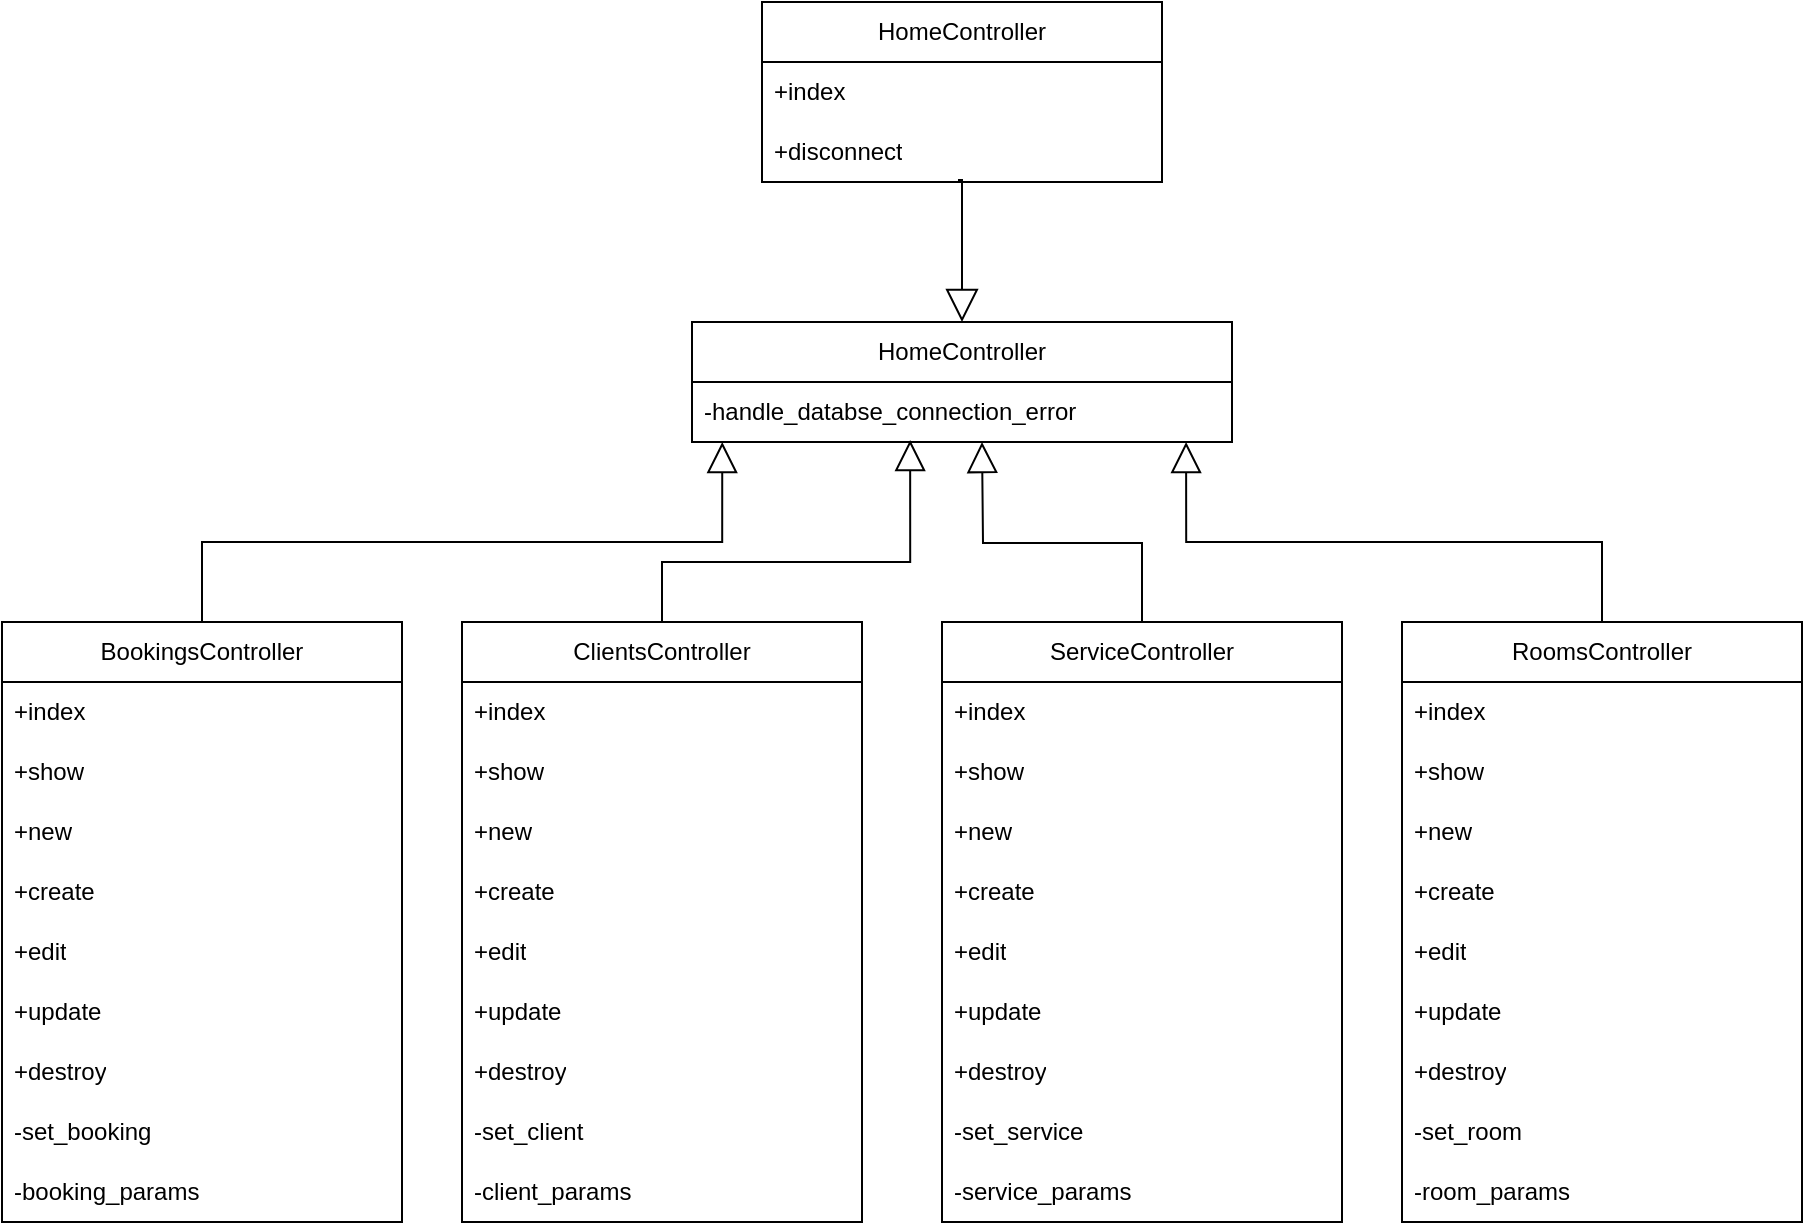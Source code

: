 <mxfile version="26.0.8">
  <diagram name="Страница — 1" id="6ExexTaSf-n3LTq5NlGr">
    <mxGraphModel dx="674" dy="1167" grid="1" gridSize="10" guides="1" tooltips="1" connect="1" arrows="1" fold="1" page="1" pageScale="1" pageWidth="1169" pageHeight="827" math="0" shadow="0">
      <root>
        <mxCell id="0" />
        <mxCell id="1" parent="0" />
        <mxCell id="w1Dab48zuU7CBBfdmjlw-81" style="edgeStyle=orthogonalEdgeStyle;rounded=0;orthogonalLoop=1;jettySize=auto;html=1;exitX=0.49;exitY=0.967;exitDx=0;exitDy=0;entryX=0.5;entryY=0;entryDx=0;entryDy=0;exitPerimeter=0;endArrow=block;endFill=0;endSize=14;" edge="1" parent="1" source="w1Dab48zuU7CBBfdmjlw-2" target="w1Dab48zuU7CBBfdmjlw-5">
          <mxGeometry relative="1" as="geometry">
            <Array as="points">
              <mxPoint x="550" y="419" />
            </Array>
          </mxGeometry>
        </mxCell>
        <mxCell id="w1Dab48zuU7CBBfdmjlw-1" value="HomeController" style="swimlane;fontStyle=0;childLayout=stackLayout;horizontal=1;startSize=30;horizontalStack=0;resizeParent=1;resizeParentMax=0;resizeLast=0;collapsible=1;marginBottom=0;whiteSpace=wrap;html=1;" vertex="1" parent="1">
          <mxGeometry x="450" y="330" width="200" height="90" as="geometry" />
        </mxCell>
        <mxCell id="w1Dab48zuU7CBBfdmjlw-56" value="+index" style="text;strokeColor=none;fillColor=none;align=left;verticalAlign=middle;spacingLeft=4;spacingRight=4;overflow=hidden;points=[[0,0.5],[1,0.5]];portConstraint=eastwest;rotatable=0;whiteSpace=wrap;html=1;" vertex="1" parent="w1Dab48zuU7CBBfdmjlw-1">
          <mxGeometry y="30" width="200" height="30" as="geometry" />
        </mxCell>
        <mxCell id="w1Dab48zuU7CBBfdmjlw-2" value="+disconnect" style="text;strokeColor=none;fillColor=none;align=left;verticalAlign=middle;spacingLeft=4;spacingRight=4;overflow=hidden;points=[[0,0.5],[1,0.5]];portConstraint=eastwest;rotatable=0;whiteSpace=wrap;html=1;" vertex="1" parent="w1Dab48zuU7CBBfdmjlw-1">
          <mxGeometry y="60" width="200" height="30" as="geometry" />
        </mxCell>
        <mxCell id="w1Dab48zuU7CBBfdmjlw-5" value="HomeController" style="swimlane;fontStyle=0;childLayout=stackLayout;horizontal=1;startSize=30;horizontalStack=0;resizeParent=1;resizeParentMax=0;resizeLast=0;collapsible=1;marginBottom=0;whiteSpace=wrap;html=1;" vertex="1" parent="1">
          <mxGeometry x="415" y="490" width="270" height="60" as="geometry" />
        </mxCell>
        <mxCell id="w1Dab48zuU7CBBfdmjlw-6" value="-handle_databse_connection_error" style="text;strokeColor=none;fillColor=none;align=left;verticalAlign=middle;spacingLeft=4;spacingRight=4;overflow=hidden;points=[[0,0.5],[1,0.5]];portConstraint=eastwest;rotatable=0;whiteSpace=wrap;html=1;" vertex="1" parent="w1Dab48zuU7CBBfdmjlw-5">
          <mxGeometry y="30" width="270" height="30" as="geometry" />
        </mxCell>
        <mxCell id="w1Dab48zuU7CBBfdmjlw-7" value="ClientsController" style="swimlane;fontStyle=0;childLayout=stackLayout;horizontal=1;startSize=30;horizontalStack=0;resizeParent=1;resizeParentMax=0;resizeLast=0;collapsible=1;marginBottom=0;whiteSpace=wrap;html=1;" vertex="1" parent="1">
          <mxGeometry x="300" y="640" width="200" height="300" as="geometry" />
        </mxCell>
        <mxCell id="w1Dab48zuU7CBBfdmjlw-47" value="+index" style="text;strokeColor=none;fillColor=none;align=left;verticalAlign=middle;spacingLeft=4;spacingRight=4;overflow=hidden;points=[[0,0.5],[1,0.5]];portConstraint=eastwest;rotatable=0;whiteSpace=wrap;html=1;" vertex="1" parent="w1Dab48zuU7CBBfdmjlw-7">
          <mxGeometry y="30" width="200" height="30" as="geometry" />
        </mxCell>
        <mxCell id="w1Dab48zuU7CBBfdmjlw-48" value="+show" style="text;strokeColor=none;fillColor=none;align=left;verticalAlign=middle;spacingLeft=4;spacingRight=4;overflow=hidden;points=[[0,0.5],[1,0.5]];portConstraint=eastwest;rotatable=0;whiteSpace=wrap;html=1;" vertex="1" parent="w1Dab48zuU7CBBfdmjlw-7">
          <mxGeometry y="60" width="200" height="30" as="geometry" />
        </mxCell>
        <mxCell id="w1Dab48zuU7CBBfdmjlw-49" value="+new" style="text;strokeColor=none;fillColor=none;align=left;verticalAlign=middle;spacingLeft=4;spacingRight=4;overflow=hidden;points=[[0,0.5],[1,0.5]];portConstraint=eastwest;rotatable=0;whiteSpace=wrap;html=1;" vertex="1" parent="w1Dab48zuU7CBBfdmjlw-7">
          <mxGeometry y="90" width="200" height="30" as="geometry" />
        </mxCell>
        <mxCell id="w1Dab48zuU7CBBfdmjlw-50" value="+create" style="text;strokeColor=none;fillColor=none;align=left;verticalAlign=middle;spacingLeft=4;spacingRight=4;overflow=hidden;points=[[0,0.5],[1,0.5]];portConstraint=eastwest;rotatable=0;whiteSpace=wrap;html=1;" vertex="1" parent="w1Dab48zuU7CBBfdmjlw-7">
          <mxGeometry y="120" width="200" height="30" as="geometry" />
        </mxCell>
        <mxCell id="w1Dab48zuU7CBBfdmjlw-51" value="+edit" style="text;strokeColor=none;fillColor=none;align=left;verticalAlign=middle;spacingLeft=4;spacingRight=4;overflow=hidden;points=[[0,0.5],[1,0.5]];portConstraint=eastwest;rotatable=0;whiteSpace=wrap;html=1;" vertex="1" parent="w1Dab48zuU7CBBfdmjlw-7">
          <mxGeometry y="150" width="200" height="30" as="geometry" />
        </mxCell>
        <mxCell id="w1Dab48zuU7CBBfdmjlw-52" value="+update" style="text;strokeColor=none;fillColor=none;align=left;verticalAlign=middle;spacingLeft=4;spacingRight=4;overflow=hidden;points=[[0,0.5],[1,0.5]];portConstraint=eastwest;rotatable=0;whiteSpace=wrap;html=1;" vertex="1" parent="w1Dab48zuU7CBBfdmjlw-7">
          <mxGeometry y="180" width="200" height="30" as="geometry" />
        </mxCell>
        <mxCell id="w1Dab48zuU7CBBfdmjlw-53" value="+destroy" style="text;strokeColor=none;fillColor=none;align=left;verticalAlign=middle;spacingLeft=4;spacingRight=4;overflow=hidden;points=[[0,0.5],[1,0.5]];portConstraint=eastwest;rotatable=0;whiteSpace=wrap;html=1;" vertex="1" parent="w1Dab48zuU7CBBfdmjlw-7">
          <mxGeometry y="210" width="200" height="30" as="geometry" />
        </mxCell>
        <mxCell id="w1Dab48zuU7CBBfdmjlw-54" value="-set_client" style="text;strokeColor=none;fillColor=none;align=left;verticalAlign=middle;spacingLeft=4;spacingRight=4;overflow=hidden;points=[[0,0.5],[1,0.5]];portConstraint=eastwest;rotatable=0;whiteSpace=wrap;html=1;" vertex="1" parent="w1Dab48zuU7CBBfdmjlw-7">
          <mxGeometry y="240" width="200" height="30" as="geometry" />
        </mxCell>
        <mxCell id="w1Dab48zuU7CBBfdmjlw-55" value="-client_params" style="text;strokeColor=none;fillColor=none;align=left;verticalAlign=middle;spacingLeft=4;spacingRight=4;overflow=hidden;points=[[0,0.5],[1,0.5]];portConstraint=eastwest;rotatable=0;whiteSpace=wrap;html=1;" vertex="1" parent="w1Dab48zuU7CBBfdmjlw-7">
          <mxGeometry y="270" width="200" height="30" as="geometry" />
        </mxCell>
        <mxCell id="w1Dab48zuU7CBBfdmjlw-9" value="ServiceController" style="swimlane;fontStyle=0;childLayout=stackLayout;horizontal=1;startSize=30;horizontalStack=0;resizeParent=1;resizeParentMax=0;resizeLast=0;collapsible=1;marginBottom=0;whiteSpace=wrap;html=1;" vertex="1" parent="1">
          <mxGeometry x="540" y="640" width="200" height="300" as="geometry" />
        </mxCell>
        <mxCell id="w1Dab48zuU7CBBfdmjlw-59" value="+index" style="text;strokeColor=none;fillColor=none;align=left;verticalAlign=middle;spacingLeft=4;spacingRight=4;overflow=hidden;points=[[0,0.5],[1,0.5]];portConstraint=eastwest;rotatable=0;whiteSpace=wrap;html=1;" vertex="1" parent="w1Dab48zuU7CBBfdmjlw-9">
          <mxGeometry y="30" width="200" height="30" as="geometry" />
        </mxCell>
        <mxCell id="w1Dab48zuU7CBBfdmjlw-60" value="+show" style="text;strokeColor=none;fillColor=none;align=left;verticalAlign=middle;spacingLeft=4;spacingRight=4;overflow=hidden;points=[[0,0.5],[1,0.5]];portConstraint=eastwest;rotatable=0;whiteSpace=wrap;html=1;" vertex="1" parent="w1Dab48zuU7CBBfdmjlw-9">
          <mxGeometry y="60" width="200" height="30" as="geometry" />
        </mxCell>
        <mxCell id="w1Dab48zuU7CBBfdmjlw-61" value="+new" style="text;strokeColor=none;fillColor=none;align=left;verticalAlign=middle;spacingLeft=4;spacingRight=4;overflow=hidden;points=[[0,0.5],[1,0.5]];portConstraint=eastwest;rotatable=0;whiteSpace=wrap;html=1;" vertex="1" parent="w1Dab48zuU7CBBfdmjlw-9">
          <mxGeometry y="90" width="200" height="30" as="geometry" />
        </mxCell>
        <mxCell id="w1Dab48zuU7CBBfdmjlw-62" value="+create" style="text;strokeColor=none;fillColor=none;align=left;verticalAlign=middle;spacingLeft=4;spacingRight=4;overflow=hidden;points=[[0,0.5],[1,0.5]];portConstraint=eastwest;rotatable=0;whiteSpace=wrap;html=1;" vertex="1" parent="w1Dab48zuU7CBBfdmjlw-9">
          <mxGeometry y="120" width="200" height="30" as="geometry" />
        </mxCell>
        <mxCell id="w1Dab48zuU7CBBfdmjlw-63" value="+edit" style="text;strokeColor=none;fillColor=none;align=left;verticalAlign=middle;spacingLeft=4;spacingRight=4;overflow=hidden;points=[[0,0.5],[1,0.5]];portConstraint=eastwest;rotatable=0;whiteSpace=wrap;html=1;" vertex="1" parent="w1Dab48zuU7CBBfdmjlw-9">
          <mxGeometry y="150" width="200" height="30" as="geometry" />
        </mxCell>
        <mxCell id="w1Dab48zuU7CBBfdmjlw-64" value="+update" style="text;strokeColor=none;fillColor=none;align=left;verticalAlign=middle;spacingLeft=4;spacingRight=4;overflow=hidden;points=[[0,0.5],[1,0.5]];portConstraint=eastwest;rotatable=0;whiteSpace=wrap;html=1;" vertex="1" parent="w1Dab48zuU7CBBfdmjlw-9">
          <mxGeometry y="180" width="200" height="30" as="geometry" />
        </mxCell>
        <mxCell id="w1Dab48zuU7CBBfdmjlw-65" value="+destroy" style="text;strokeColor=none;fillColor=none;align=left;verticalAlign=middle;spacingLeft=4;spacingRight=4;overflow=hidden;points=[[0,0.5],[1,0.5]];portConstraint=eastwest;rotatable=0;whiteSpace=wrap;html=1;" vertex="1" parent="w1Dab48zuU7CBBfdmjlw-9">
          <mxGeometry y="210" width="200" height="30" as="geometry" />
        </mxCell>
        <mxCell id="w1Dab48zuU7CBBfdmjlw-66" value="-set_service" style="text;strokeColor=none;fillColor=none;align=left;verticalAlign=middle;spacingLeft=4;spacingRight=4;overflow=hidden;points=[[0,0.5],[1,0.5]];portConstraint=eastwest;rotatable=0;whiteSpace=wrap;html=1;" vertex="1" parent="w1Dab48zuU7CBBfdmjlw-9">
          <mxGeometry y="240" width="200" height="30" as="geometry" />
        </mxCell>
        <mxCell id="w1Dab48zuU7CBBfdmjlw-67" value="-service_params" style="text;strokeColor=none;fillColor=none;align=left;verticalAlign=middle;spacingLeft=4;spacingRight=4;overflow=hidden;points=[[0,0.5],[1,0.5]];portConstraint=eastwest;rotatable=0;whiteSpace=wrap;html=1;" vertex="1" parent="w1Dab48zuU7CBBfdmjlw-9">
          <mxGeometry y="270" width="200" height="30" as="geometry" />
        </mxCell>
        <mxCell id="w1Dab48zuU7CBBfdmjlw-11" value="RoomsController" style="swimlane;fontStyle=0;childLayout=stackLayout;horizontal=1;startSize=30;horizontalStack=0;resizeParent=1;resizeParentMax=0;resizeLast=0;collapsible=1;marginBottom=0;whiteSpace=wrap;html=1;" vertex="1" parent="1">
          <mxGeometry x="770" y="640" width="200" height="300" as="geometry" />
        </mxCell>
        <mxCell id="w1Dab48zuU7CBBfdmjlw-68" value="+index" style="text;strokeColor=none;fillColor=none;align=left;verticalAlign=middle;spacingLeft=4;spacingRight=4;overflow=hidden;points=[[0,0.5],[1,0.5]];portConstraint=eastwest;rotatable=0;whiteSpace=wrap;html=1;" vertex="1" parent="w1Dab48zuU7CBBfdmjlw-11">
          <mxGeometry y="30" width="200" height="30" as="geometry" />
        </mxCell>
        <mxCell id="w1Dab48zuU7CBBfdmjlw-69" value="+show" style="text;strokeColor=none;fillColor=none;align=left;verticalAlign=middle;spacingLeft=4;spacingRight=4;overflow=hidden;points=[[0,0.5],[1,0.5]];portConstraint=eastwest;rotatable=0;whiteSpace=wrap;html=1;" vertex="1" parent="w1Dab48zuU7CBBfdmjlw-11">
          <mxGeometry y="60" width="200" height="30" as="geometry" />
        </mxCell>
        <mxCell id="w1Dab48zuU7CBBfdmjlw-70" value="+new" style="text;strokeColor=none;fillColor=none;align=left;verticalAlign=middle;spacingLeft=4;spacingRight=4;overflow=hidden;points=[[0,0.5],[1,0.5]];portConstraint=eastwest;rotatable=0;whiteSpace=wrap;html=1;" vertex="1" parent="w1Dab48zuU7CBBfdmjlw-11">
          <mxGeometry y="90" width="200" height="30" as="geometry" />
        </mxCell>
        <mxCell id="w1Dab48zuU7CBBfdmjlw-71" value="+create" style="text;strokeColor=none;fillColor=none;align=left;verticalAlign=middle;spacingLeft=4;spacingRight=4;overflow=hidden;points=[[0,0.5],[1,0.5]];portConstraint=eastwest;rotatable=0;whiteSpace=wrap;html=1;" vertex="1" parent="w1Dab48zuU7CBBfdmjlw-11">
          <mxGeometry y="120" width="200" height="30" as="geometry" />
        </mxCell>
        <mxCell id="w1Dab48zuU7CBBfdmjlw-72" value="+edit" style="text;strokeColor=none;fillColor=none;align=left;verticalAlign=middle;spacingLeft=4;spacingRight=4;overflow=hidden;points=[[0,0.5],[1,0.5]];portConstraint=eastwest;rotatable=0;whiteSpace=wrap;html=1;" vertex="1" parent="w1Dab48zuU7CBBfdmjlw-11">
          <mxGeometry y="150" width="200" height="30" as="geometry" />
        </mxCell>
        <mxCell id="w1Dab48zuU7CBBfdmjlw-73" value="+update" style="text;strokeColor=none;fillColor=none;align=left;verticalAlign=middle;spacingLeft=4;spacingRight=4;overflow=hidden;points=[[0,0.5],[1,0.5]];portConstraint=eastwest;rotatable=0;whiteSpace=wrap;html=1;" vertex="1" parent="w1Dab48zuU7CBBfdmjlw-11">
          <mxGeometry y="180" width="200" height="30" as="geometry" />
        </mxCell>
        <mxCell id="w1Dab48zuU7CBBfdmjlw-74" value="+destroy" style="text;strokeColor=none;fillColor=none;align=left;verticalAlign=middle;spacingLeft=4;spacingRight=4;overflow=hidden;points=[[0,0.5],[1,0.5]];portConstraint=eastwest;rotatable=0;whiteSpace=wrap;html=1;" vertex="1" parent="w1Dab48zuU7CBBfdmjlw-11">
          <mxGeometry y="210" width="200" height="30" as="geometry" />
        </mxCell>
        <mxCell id="w1Dab48zuU7CBBfdmjlw-75" value="-set_room" style="text;strokeColor=none;fillColor=none;align=left;verticalAlign=middle;spacingLeft=4;spacingRight=4;overflow=hidden;points=[[0,0.5],[1,0.5]];portConstraint=eastwest;rotatable=0;whiteSpace=wrap;html=1;" vertex="1" parent="w1Dab48zuU7CBBfdmjlw-11">
          <mxGeometry y="240" width="200" height="30" as="geometry" />
        </mxCell>
        <mxCell id="w1Dab48zuU7CBBfdmjlw-76" value="-room_params" style="text;strokeColor=none;fillColor=none;align=left;verticalAlign=middle;spacingLeft=4;spacingRight=4;overflow=hidden;points=[[0,0.5],[1,0.5]];portConstraint=eastwest;rotatable=0;whiteSpace=wrap;html=1;" vertex="1" parent="w1Dab48zuU7CBBfdmjlw-11">
          <mxGeometry y="270" width="200" height="30" as="geometry" />
        </mxCell>
        <mxCell id="w1Dab48zuU7CBBfdmjlw-13" value="BookingsController" style="swimlane;fontStyle=0;childLayout=stackLayout;horizontal=1;startSize=30;horizontalStack=0;resizeParent=1;resizeParentMax=0;resizeLast=0;collapsible=1;marginBottom=0;whiteSpace=wrap;html=1;" vertex="1" parent="1">
          <mxGeometry x="70" y="640" width="200" height="300" as="geometry" />
        </mxCell>
        <mxCell id="w1Dab48zuU7CBBfdmjlw-14" value="+index" style="text;strokeColor=none;fillColor=none;align=left;verticalAlign=middle;spacingLeft=4;spacingRight=4;overflow=hidden;points=[[0,0.5],[1,0.5]];portConstraint=eastwest;rotatable=0;whiteSpace=wrap;html=1;" vertex="1" parent="w1Dab48zuU7CBBfdmjlw-13">
          <mxGeometry y="30" width="200" height="30" as="geometry" />
        </mxCell>
        <mxCell id="w1Dab48zuU7CBBfdmjlw-22" value="+show" style="text;strokeColor=none;fillColor=none;align=left;verticalAlign=middle;spacingLeft=4;spacingRight=4;overflow=hidden;points=[[0,0.5],[1,0.5]];portConstraint=eastwest;rotatable=0;whiteSpace=wrap;html=1;" vertex="1" parent="w1Dab48zuU7CBBfdmjlw-13">
          <mxGeometry y="60" width="200" height="30" as="geometry" />
        </mxCell>
        <mxCell id="w1Dab48zuU7CBBfdmjlw-21" value="+new" style="text;strokeColor=none;fillColor=none;align=left;verticalAlign=middle;spacingLeft=4;spacingRight=4;overflow=hidden;points=[[0,0.5],[1,0.5]];portConstraint=eastwest;rotatable=0;whiteSpace=wrap;html=1;" vertex="1" parent="w1Dab48zuU7CBBfdmjlw-13">
          <mxGeometry y="90" width="200" height="30" as="geometry" />
        </mxCell>
        <mxCell id="w1Dab48zuU7CBBfdmjlw-20" value="+create" style="text;strokeColor=none;fillColor=none;align=left;verticalAlign=middle;spacingLeft=4;spacingRight=4;overflow=hidden;points=[[0,0.5],[1,0.5]];portConstraint=eastwest;rotatable=0;whiteSpace=wrap;html=1;" vertex="1" parent="w1Dab48zuU7CBBfdmjlw-13">
          <mxGeometry y="120" width="200" height="30" as="geometry" />
        </mxCell>
        <mxCell id="w1Dab48zuU7CBBfdmjlw-19" value="+edit" style="text;strokeColor=none;fillColor=none;align=left;verticalAlign=middle;spacingLeft=4;spacingRight=4;overflow=hidden;points=[[0,0.5],[1,0.5]];portConstraint=eastwest;rotatable=0;whiteSpace=wrap;html=1;" vertex="1" parent="w1Dab48zuU7CBBfdmjlw-13">
          <mxGeometry y="150" width="200" height="30" as="geometry" />
        </mxCell>
        <mxCell id="w1Dab48zuU7CBBfdmjlw-18" value="+update" style="text;strokeColor=none;fillColor=none;align=left;verticalAlign=middle;spacingLeft=4;spacingRight=4;overflow=hidden;points=[[0,0.5],[1,0.5]];portConstraint=eastwest;rotatable=0;whiteSpace=wrap;html=1;" vertex="1" parent="w1Dab48zuU7CBBfdmjlw-13">
          <mxGeometry y="180" width="200" height="30" as="geometry" />
        </mxCell>
        <mxCell id="w1Dab48zuU7CBBfdmjlw-17" value="+destroy" style="text;strokeColor=none;fillColor=none;align=left;verticalAlign=middle;spacingLeft=4;spacingRight=4;overflow=hidden;points=[[0,0.5],[1,0.5]];portConstraint=eastwest;rotatable=0;whiteSpace=wrap;html=1;" vertex="1" parent="w1Dab48zuU7CBBfdmjlw-13">
          <mxGeometry y="210" width="200" height="30" as="geometry" />
        </mxCell>
        <mxCell id="w1Dab48zuU7CBBfdmjlw-16" value="-set_booking" style="text;strokeColor=none;fillColor=none;align=left;verticalAlign=middle;spacingLeft=4;spacingRight=4;overflow=hidden;points=[[0,0.5],[1,0.5]];portConstraint=eastwest;rotatable=0;whiteSpace=wrap;html=1;" vertex="1" parent="w1Dab48zuU7CBBfdmjlw-13">
          <mxGeometry y="240" width="200" height="30" as="geometry" />
        </mxCell>
        <mxCell id="w1Dab48zuU7CBBfdmjlw-15" value="-booking_params" style="text;strokeColor=none;fillColor=none;align=left;verticalAlign=middle;spacingLeft=4;spacingRight=4;overflow=hidden;points=[[0,0.5],[1,0.5]];portConstraint=eastwest;rotatable=0;whiteSpace=wrap;html=1;" vertex="1" parent="w1Dab48zuU7CBBfdmjlw-13">
          <mxGeometry y="270" width="200" height="30" as="geometry" />
        </mxCell>
        <mxCell id="w1Dab48zuU7CBBfdmjlw-77" style="edgeStyle=orthogonalEdgeStyle;rounded=0;orthogonalLoop=1;jettySize=auto;html=1;exitX=0.5;exitY=0;exitDx=0;exitDy=0;entryX=0.056;entryY=1;entryDx=0;entryDy=0;entryPerimeter=0;endArrow=block;endFill=0;endSize=13;" edge="1" parent="1" source="w1Dab48zuU7CBBfdmjlw-13" target="w1Dab48zuU7CBBfdmjlw-6">
          <mxGeometry relative="1" as="geometry" />
        </mxCell>
        <mxCell id="w1Dab48zuU7CBBfdmjlw-78" style="edgeStyle=orthogonalEdgeStyle;rounded=0;orthogonalLoop=1;jettySize=auto;html=1;exitX=0.5;exitY=0;exitDx=0;exitDy=0;entryX=0.404;entryY=0.967;entryDx=0;entryDy=0;entryPerimeter=0;endSize=13;endArrow=block;endFill=0;" edge="1" parent="1" source="w1Dab48zuU7CBBfdmjlw-7" target="w1Dab48zuU7CBBfdmjlw-6">
          <mxGeometry relative="1" as="geometry">
            <Array as="points">
              <mxPoint x="400" y="610" />
              <mxPoint x="524" y="610" />
            </Array>
          </mxGeometry>
        </mxCell>
        <mxCell id="w1Dab48zuU7CBBfdmjlw-79" style="edgeStyle=orthogonalEdgeStyle;rounded=0;orthogonalLoop=1;jettySize=auto;html=1;exitX=0.5;exitY=0;exitDx=0;exitDy=0;endSize=13;endArrow=block;endFill=0;" edge="1" parent="1" source="w1Dab48zuU7CBBfdmjlw-9">
          <mxGeometry relative="1" as="geometry">
            <mxPoint x="560" y="550" as="targetPoint" />
          </mxGeometry>
        </mxCell>
        <mxCell id="w1Dab48zuU7CBBfdmjlw-80" style="edgeStyle=orthogonalEdgeStyle;rounded=0;orthogonalLoop=1;jettySize=auto;html=1;exitX=0.5;exitY=0;exitDx=0;exitDy=0;entryX=0.915;entryY=1;entryDx=0;entryDy=0;entryPerimeter=0;endArrow=block;endFill=0;endSize=13;" edge="1" parent="1" source="w1Dab48zuU7CBBfdmjlw-11" target="w1Dab48zuU7CBBfdmjlw-6">
          <mxGeometry relative="1" as="geometry" />
        </mxCell>
      </root>
    </mxGraphModel>
  </diagram>
</mxfile>
